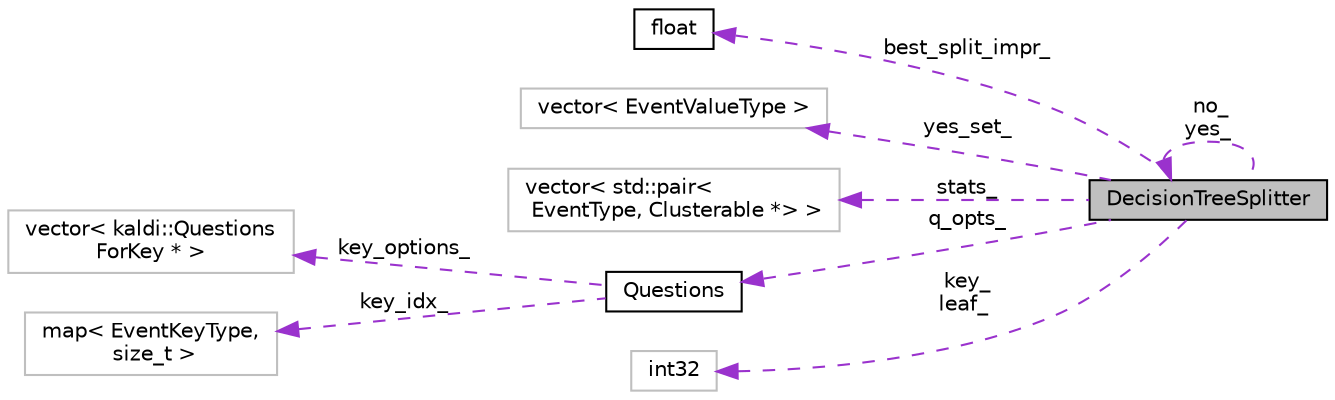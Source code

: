 digraph "DecisionTreeSplitter"
{
  edge [fontname="Helvetica",fontsize="10",labelfontname="Helvetica",labelfontsize="10"];
  node [fontname="Helvetica",fontsize="10",shape=record];
  rankdir="LR";
  Node1 [label="DecisionTreeSplitter",height=0.2,width=0.4,color="black", fillcolor="grey75", style="filled", fontcolor="black"];
  Node2 -> Node1 [dir="back",color="darkorchid3",fontsize="10",style="dashed",label=" best_split_impr_" ,fontname="Helvetica"];
  Node2 [label="float",height=0.2,width=0.4,color="black", fillcolor="white", style="filled",URL="$classfloat.html"];
  Node1 -> Node1 [dir="back",color="darkorchid3",fontsize="10",style="dashed",label=" no_\nyes_" ,fontname="Helvetica"];
  Node3 -> Node1 [dir="back",color="darkorchid3",fontsize="10",style="dashed",label=" yes_set_" ,fontname="Helvetica"];
  Node3 [label="vector\< EventValueType \>",height=0.2,width=0.4,color="grey75", fillcolor="white", style="filled"];
  Node4 -> Node1 [dir="back",color="darkorchid3",fontsize="10",style="dashed",label=" stats_" ,fontname="Helvetica"];
  Node4 [label="vector\< std::pair\<\l EventType, Clusterable *\> \>",height=0.2,width=0.4,color="grey75", fillcolor="white", style="filled"];
  Node5 -> Node1 [dir="back",color="darkorchid3",fontsize="10",style="dashed",label=" q_opts_" ,fontname="Helvetica"];
  Node5 [label="Questions",height=0.2,width=0.4,color="black", fillcolor="white", style="filled",URL="$classkaldi_1_1Questions.html",tooltip="This class defines, for each EventKeyType, a set of initial questions that it tries and also a number..."];
  Node6 -> Node5 [dir="back",color="darkorchid3",fontsize="10",style="dashed",label=" key_options_" ,fontname="Helvetica"];
  Node6 [label="vector\< kaldi::Questions\lForKey * \>",height=0.2,width=0.4,color="grey75", fillcolor="white", style="filled"];
  Node7 -> Node5 [dir="back",color="darkorchid3",fontsize="10",style="dashed",label=" key_idx_" ,fontname="Helvetica"];
  Node7 [label="map\< EventKeyType,\l size_t \>",height=0.2,width=0.4,color="grey75", fillcolor="white", style="filled"];
  Node8 -> Node1 [dir="back",color="darkorchid3",fontsize="10",style="dashed",label=" key_\nleaf_" ,fontname="Helvetica"];
  Node8 [label="int32",height=0.2,width=0.4,color="grey75", fillcolor="white", style="filled"];
}
